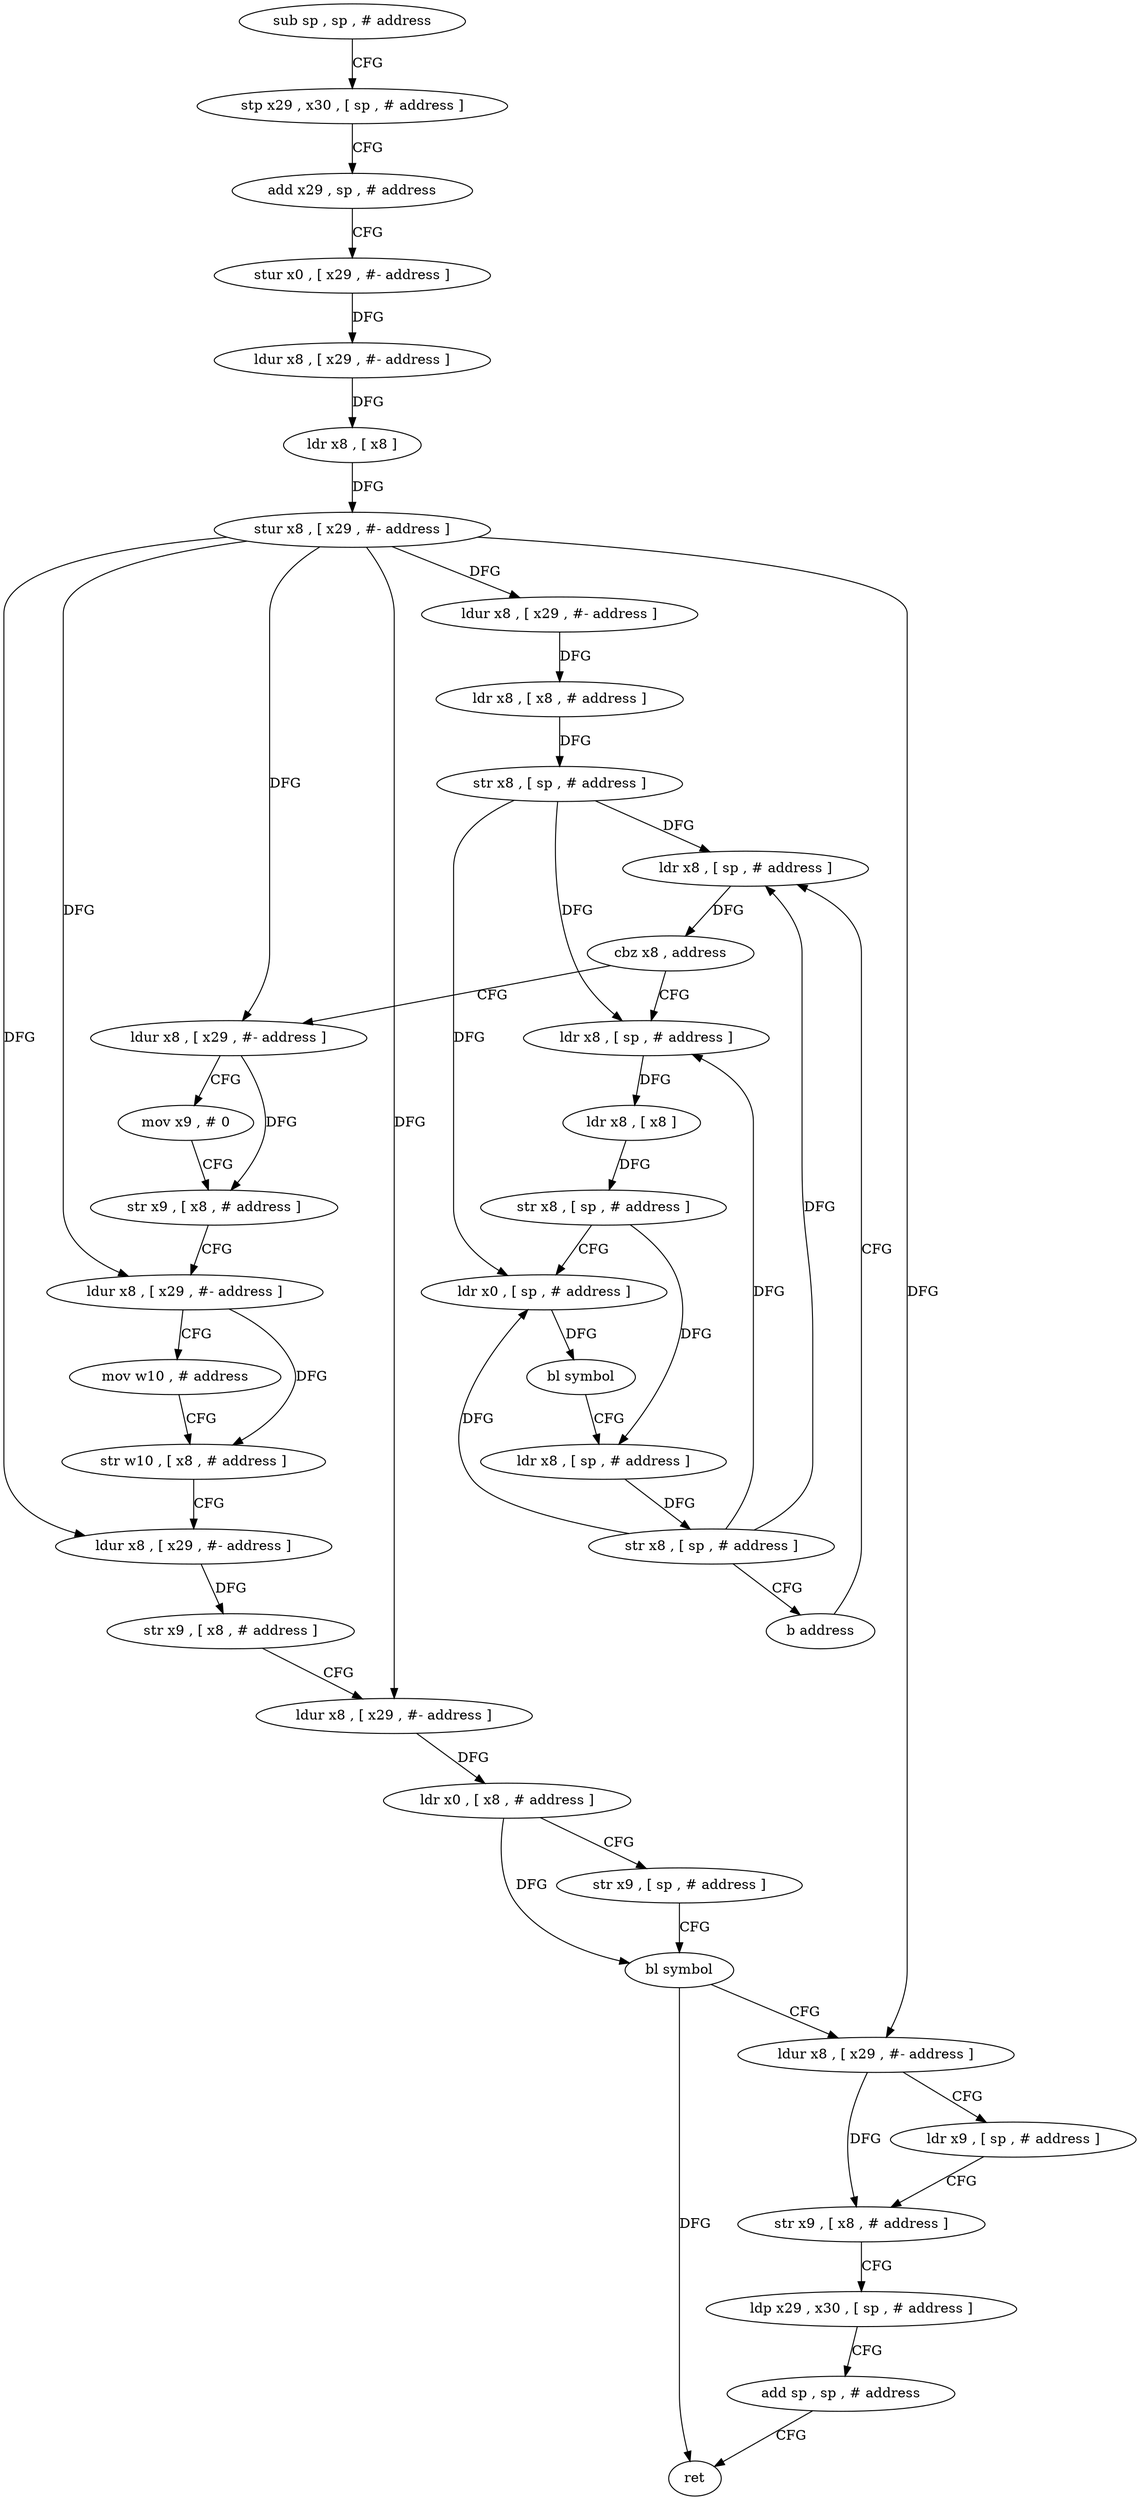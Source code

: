 digraph "func" {
"4238056" [label = "sub sp , sp , # address" ]
"4238060" [label = "stp x29 , x30 , [ sp , # address ]" ]
"4238064" [label = "add x29 , sp , # address" ]
"4238068" [label = "stur x0 , [ x29 , #- address ]" ]
"4238072" [label = "ldur x8 , [ x29 , #- address ]" ]
"4238076" [label = "ldr x8 , [ x8 ]" ]
"4238080" [label = "stur x8 , [ x29 , #- address ]" ]
"4238084" [label = "ldur x8 , [ x29 , #- address ]" ]
"4238088" [label = "ldr x8 , [ x8 , # address ]" ]
"4238092" [label = "str x8 , [ sp , # address ]" ]
"4238096" [label = "ldr x8 , [ sp , # address ]" ]
"4238136" [label = "ldur x8 , [ x29 , #- address ]" ]
"4238140" [label = "mov x9 , # 0" ]
"4238144" [label = "str x9 , [ x8 , # address ]" ]
"4238148" [label = "ldur x8 , [ x29 , #- address ]" ]
"4238152" [label = "mov w10 , # address" ]
"4238156" [label = "str w10 , [ x8 , # address ]" ]
"4238160" [label = "ldur x8 , [ x29 , #- address ]" ]
"4238164" [label = "str x9 , [ x8 , # address ]" ]
"4238168" [label = "ldur x8 , [ x29 , #- address ]" ]
"4238172" [label = "ldr x0 , [ x8 , # address ]" ]
"4238176" [label = "str x9 , [ sp , # address ]" ]
"4238180" [label = "bl symbol" ]
"4238184" [label = "ldur x8 , [ x29 , #- address ]" ]
"4238188" [label = "ldr x9 , [ sp , # address ]" ]
"4238192" [label = "str x9 , [ x8 , # address ]" ]
"4238196" [label = "ldp x29 , x30 , [ sp , # address ]" ]
"4238200" [label = "add sp , sp , # address" ]
"4238204" [label = "ret" ]
"4238104" [label = "ldr x8 , [ sp , # address ]" ]
"4238108" [label = "ldr x8 , [ x8 ]" ]
"4238112" [label = "str x8 , [ sp , # address ]" ]
"4238116" [label = "ldr x0 , [ sp , # address ]" ]
"4238120" [label = "bl symbol" ]
"4238124" [label = "ldr x8 , [ sp , # address ]" ]
"4238128" [label = "str x8 , [ sp , # address ]" ]
"4238132" [label = "b address" ]
"4238100" [label = "cbz x8 , address" ]
"4238056" -> "4238060" [ label = "CFG" ]
"4238060" -> "4238064" [ label = "CFG" ]
"4238064" -> "4238068" [ label = "CFG" ]
"4238068" -> "4238072" [ label = "DFG" ]
"4238072" -> "4238076" [ label = "DFG" ]
"4238076" -> "4238080" [ label = "DFG" ]
"4238080" -> "4238084" [ label = "DFG" ]
"4238080" -> "4238136" [ label = "DFG" ]
"4238080" -> "4238148" [ label = "DFG" ]
"4238080" -> "4238160" [ label = "DFG" ]
"4238080" -> "4238168" [ label = "DFG" ]
"4238080" -> "4238184" [ label = "DFG" ]
"4238084" -> "4238088" [ label = "DFG" ]
"4238088" -> "4238092" [ label = "DFG" ]
"4238092" -> "4238096" [ label = "DFG" ]
"4238092" -> "4238104" [ label = "DFG" ]
"4238092" -> "4238116" [ label = "DFG" ]
"4238096" -> "4238100" [ label = "DFG" ]
"4238136" -> "4238140" [ label = "CFG" ]
"4238136" -> "4238144" [ label = "DFG" ]
"4238140" -> "4238144" [ label = "CFG" ]
"4238144" -> "4238148" [ label = "CFG" ]
"4238148" -> "4238152" [ label = "CFG" ]
"4238148" -> "4238156" [ label = "DFG" ]
"4238152" -> "4238156" [ label = "CFG" ]
"4238156" -> "4238160" [ label = "CFG" ]
"4238160" -> "4238164" [ label = "DFG" ]
"4238164" -> "4238168" [ label = "CFG" ]
"4238168" -> "4238172" [ label = "DFG" ]
"4238172" -> "4238176" [ label = "CFG" ]
"4238172" -> "4238180" [ label = "DFG" ]
"4238176" -> "4238180" [ label = "CFG" ]
"4238180" -> "4238184" [ label = "CFG" ]
"4238180" -> "4238204" [ label = "DFG" ]
"4238184" -> "4238188" [ label = "CFG" ]
"4238184" -> "4238192" [ label = "DFG" ]
"4238188" -> "4238192" [ label = "CFG" ]
"4238192" -> "4238196" [ label = "CFG" ]
"4238196" -> "4238200" [ label = "CFG" ]
"4238200" -> "4238204" [ label = "CFG" ]
"4238104" -> "4238108" [ label = "DFG" ]
"4238108" -> "4238112" [ label = "DFG" ]
"4238112" -> "4238116" [ label = "CFG" ]
"4238112" -> "4238124" [ label = "DFG" ]
"4238116" -> "4238120" [ label = "DFG" ]
"4238120" -> "4238124" [ label = "CFG" ]
"4238124" -> "4238128" [ label = "DFG" ]
"4238128" -> "4238132" [ label = "CFG" ]
"4238128" -> "4238096" [ label = "DFG" ]
"4238128" -> "4238104" [ label = "DFG" ]
"4238128" -> "4238116" [ label = "DFG" ]
"4238132" -> "4238096" [ label = "CFG" ]
"4238100" -> "4238136" [ label = "CFG" ]
"4238100" -> "4238104" [ label = "CFG" ]
}
